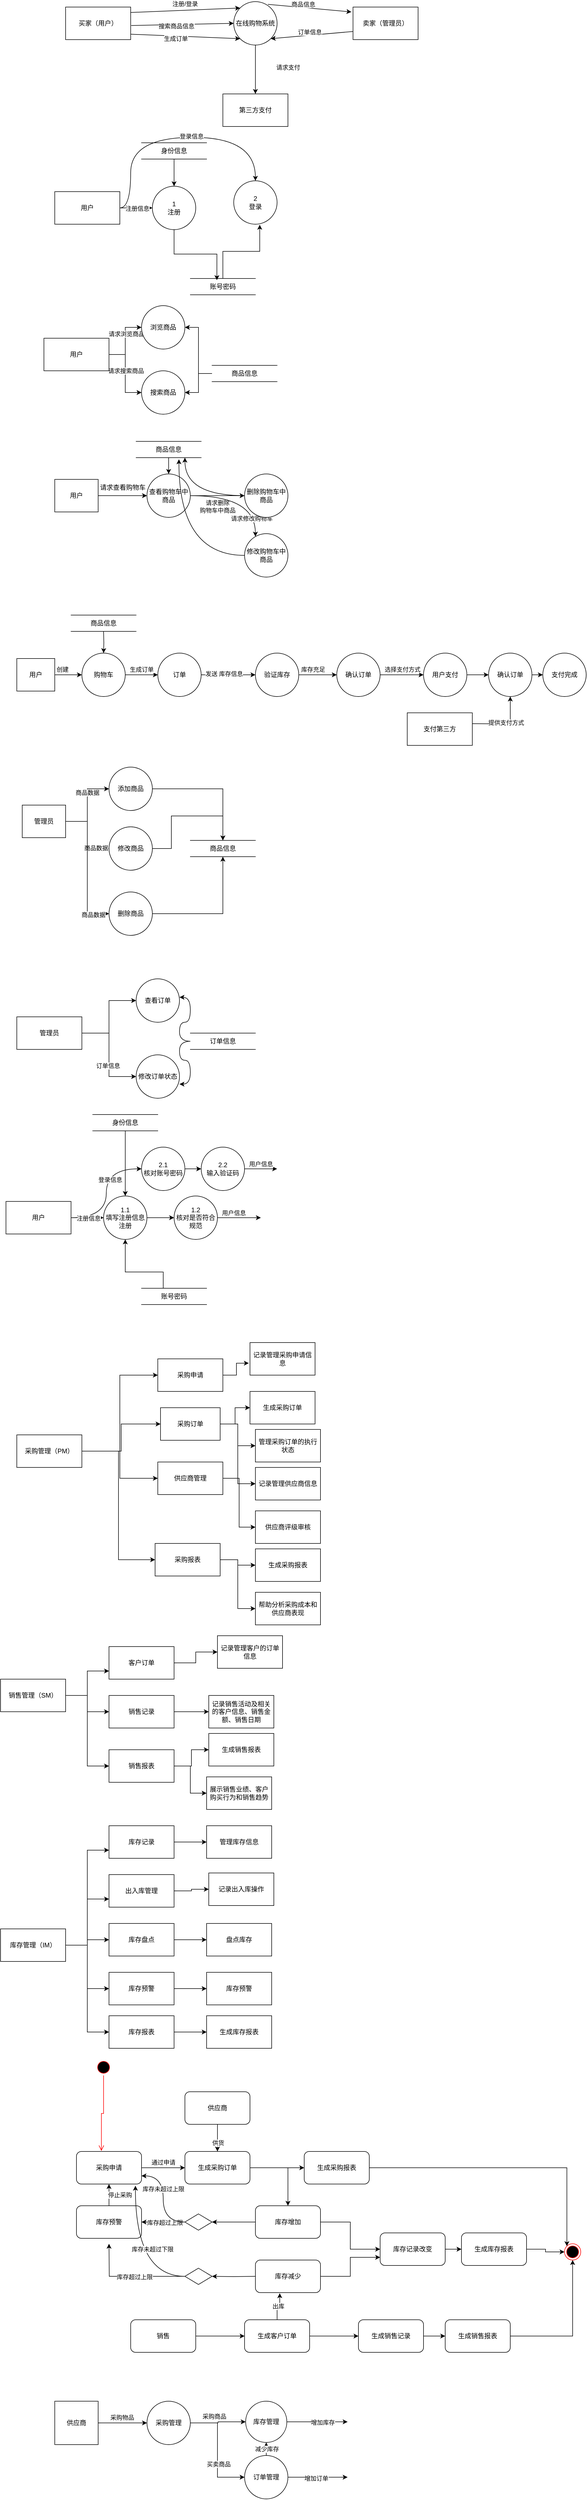 <mxfile version="24.5.2" type="github">
  <diagram name="第 1 页" id="OVgKYMP4ivh8-fFgN5Tc">
    <mxGraphModel dx="1205" dy="646" grid="1" gridSize="10" guides="1" tooltips="1" connect="1" arrows="1" fold="1" page="1" pageScale="1" pageWidth="827" pageHeight="1169" math="0" shadow="0">
      <root>
        <mxCell id="0" />
        <mxCell id="1" parent="0" />
        <mxCell id="fMDlHmM9jTk3T69Y2GKd-1" value="买家（用户）" style="rounded=0;whiteSpace=wrap;html=1;" parent="1" vertex="1">
          <mxGeometry x="90" y="70" width="120" height="60" as="geometry" />
        </mxCell>
        <mxCell id="fMDlHmM9jTk3T69Y2GKd-3" value="在线购物系统" style="ellipse;whiteSpace=wrap;html=1;aspect=fixed;" parent="1" vertex="1">
          <mxGeometry x="400" y="60" width="80" height="80" as="geometry" />
        </mxCell>
        <mxCell id="fMDlHmM9jTk3T69Y2GKd-4" value="" style="endArrow=classic;html=1;rounded=0;entryX=0;entryY=0;entryDx=0;entryDy=0;" parent="1" target="fMDlHmM9jTk3T69Y2GKd-3" edge="1">
          <mxGeometry width="50" height="50" relative="1" as="geometry">
            <mxPoint x="210" y="80" as="sourcePoint" />
            <mxPoint x="400" y="80" as="targetPoint" />
          </mxGeometry>
        </mxCell>
        <mxCell id="fMDlHmM9jTk3T69Y2GKd-5" value="注册/登录" style="edgeLabel;html=1;align=center;verticalAlign=middle;resizable=0;points=[];" parent="fMDlHmM9jTk3T69Y2GKd-4" vertex="1" connectable="0">
          <mxGeometry x="0.412" y="-4" relative="1" as="geometry">
            <mxPoint x="-43" y="-14" as="offset" />
          </mxGeometry>
        </mxCell>
        <mxCell id="fMDlHmM9jTk3T69Y2GKd-6" value="" style="endArrow=classic;html=1;rounded=0;entryX=0;entryY=0.5;entryDx=0;entryDy=0;" parent="1" target="fMDlHmM9jTk3T69Y2GKd-3" edge="1">
          <mxGeometry width="50" height="50" relative="1" as="geometry">
            <mxPoint x="211" y="104" as="sourcePoint" />
            <mxPoint x="413" y="96" as="targetPoint" />
          </mxGeometry>
        </mxCell>
        <mxCell id="_0lABbxec2Y9qlzSPyYM-2" value="搜索商品信息" style="edgeLabel;html=1;align=center;verticalAlign=middle;resizable=0;points=[];" vertex="1" connectable="0" parent="fMDlHmM9jTk3T69Y2GKd-6">
          <mxGeometry x="-0.125" y="-2" relative="1" as="geometry">
            <mxPoint as="offset" />
          </mxGeometry>
        </mxCell>
        <mxCell id="_0lABbxec2Y9qlzSPyYM-3" value="" style="endArrow=classic;html=1;rounded=0;entryX=0;entryY=1;entryDx=0;entryDy=0;" edge="1" parent="1" target="fMDlHmM9jTk3T69Y2GKd-3">
          <mxGeometry width="50" height="50" relative="1" as="geometry">
            <mxPoint x="210" y="120" as="sourcePoint" />
            <mxPoint x="400" y="170" as="targetPoint" />
          </mxGeometry>
        </mxCell>
        <mxCell id="_0lABbxec2Y9qlzSPyYM-5" value="生成订单" style="edgeLabel;html=1;align=center;verticalAlign=middle;resizable=0;points=[];" vertex="1" connectable="0" parent="_0lABbxec2Y9qlzSPyYM-3">
          <mxGeometry x="-0.177" y="-4" relative="1" as="geometry">
            <mxPoint as="offset" />
          </mxGeometry>
        </mxCell>
        <mxCell id="_0lABbxec2Y9qlzSPyYM-7" value="卖家（管理员）" style="rounded=0;whiteSpace=wrap;html=1;" vertex="1" parent="1">
          <mxGeometry x="620" y="70" width="120" height="60" as="geometry" />
        </mxCell>
        <mxCell id="_0lABbxec2Y9qlzSPyYM-8" value="" style="endArrow=classic;html=1;rounded=0;exitX=0.788;exitY=0.063;exitDx=0;exitDy=0;exitPerimeter=0;entryX=-0.025;entryY=0.15;entryDx=0;entryDy=0;entryPerimeter=0;" edge="1" parent="1" source="fMDlHmM9jTk3T69Y2GKd-3" target="_0lABbxec2Y9qlzSPyYM-7">
          <mxGeometry width="50" height="50" relative="1" as="geometry">
            <mxPoint x="470" y="69" as="sourcePoint" />
            <mxPoint x="620" y="69" as="targetPoint" />
          </mxGeometry>
        </mxCell>
        <mxCell id="_0lABbxec2Y9qlzSPyYM-9" value="商品信息" style="edgeLabel;html=1;align=center;verticalAlign=middle;resizable=0;points=[];" vertex="1" connectable="0" parent="_0lABbxec2Y9qlzSPyYM-8">
          <mxGeometry x="0.412" y="-4" relative="1" as="geometry">
            <mxPoint x="-43" y="-14" as="offset" />
          </mxGeometry>
        </mxCell>
        <mxCell id="_0lABbxec2Y9qlzSPyYM-10" value="" style="endArrow=classic;html=1;rounded=0;entryX=1;entryY=1;entryDx=0;entryDy=0;exitX=0;exitY=0.75;exitDx=0;exitDy=0;" edge="1" parent="1" source="_0lABbxec2Y9qlzSPyYM-7" target="fMDlHmM9jTk3T69Y2GKd-3">
          <mxGeometry width="50" height="50" relative="1" as="geometry">
            <mxPoint x="720.0" y="140.0" as="sourcePoint" />
            <mxPoint x="490.0" y="140.0" as="targetPoint" />
          </mxGeometry>
        </mxCell>
        <mxCell id="_0lABbxec2Y9qlzSPyYM-11" value="订单信息" style="edgeLabel;html=1;align=center;verticalAlign=middle;resizable=0;points=[];" vertex="1" connectable="0" parent="_0lABbxec2Y9qlzSPyYM-10">
          <mxGeometry x="0.584" y="3" relative="1" as="geometry">
            <mxPoint x="40" y="-13" as="offset" />
          </mxGeometry>
        </mxCell>
        <mxCell id="_0lABbxec2Y9qlzSPyYM-13" value="第三方支付" style="rounded=0;whiteSpace=wrap;html=1;" vertex="1" parent="1">
          <mxGeometry x="380" y="230" width="120" height="60" as="geometry" />
        </mxCell>
        <mxCell id="_0lABbxec2Y9qlzSPyYM-14" value="" style="endArrow=classic;html=1;rounded=0;exitX=0.5;exitY=1;exitDx=0;exitDy=0;entryX=0.5;entryY=0;entryDx=0;entryDy=0;" edge="1" parent="1" source="fMDlHmM9jTk3T69Y2GKd-3" target="_0lABbxec2Y9qlzSPyYM-13">
          <mxGeometry width="50" height="50" relative="1" as="geometry">
            <mxPoint x="580.0" y="300.0" as="sourcePoint" />
            <mxPoint x="350.0" y="300.0" as="targetPoint" />
          </mxGeometry>
        </mxCell>
        <mxCell id="_0lABbxec2Y9qlzSPyYM-15" value="请求支付" style="edgeLabel;html=1;align=center;verticalAlign=middle;resizable=0;points=[];" vertex="1" connectable="0" parent="_0lABbxec2Y9qlzSPyYM-14">
          <mxGeometry x="0.584" y="3" relative="1" as="geometry">
            <mxPoint x="57" y="-31" as="offset" />
          </mxGeometry>
        </mxCell>
        <mxCell id="_0lABbxec2Y9qlzSPyYM-106" style="edgeStyle=orthogonalEdgeStyle;rounded=0;orthogonalLoop=1;jettySize=auto;html=1;entryX=0.5;entryY=0;entryDx=0;entryDy=0;curved=1;" edge="1" parent="1" source="_0lABbxec2Y9qlzSPyYM-16" target="_0lABbxec2Y9qlzSPyYM-26">
          <mxGeometry relative="1" as="geometry">
            <Array as="points">
              <mxPoint x="210" y="440" />
              <mxPoint x="210" y="310" />
              <mxPoint x="440" y="310" />
            </Array>
          </mxGeometry>
        </mxCell>
        <mxCell id="_0lABbxec2Y9qlzSPyYM-107" value="登录信息" style="edgeLabel;html=1;align=center;verticalAlign=middle;resizable=0;points=[];" vertex="1" connectable="0" parent="_0lABbxec2Y9qlzSPyYM-106">
          <mxGeometry x="0.14" y="2" relative="1" as="geometry">
            <mxPoint as="offset" />
          </mxGeometry>
        </mxCell>
        <mxCell id="_0lABbxec2Y9qlzSPyYM-16" value="用户" style="rounded=0;whiteSpace=wrap;html=1;" vertex="1" parent="1">
          <mxGeometry x="70" y="410" width="120" height="60" as="geometry" />
        </mxCell>
        <mxCell id="_0lABbxec2Y9qlzSPyYM-17" value="" style="endArrow=classic;html=1;rounded=0;entryX=0;entryY=0.5;entryDx=0;entryDy=0;" edge="1" parent="1" target="_0lABbxec2Y9qlzSPyYM-19">
          <mxGeometry width="50" height="50" relative="1" as="geometry">
            <mxPoint x="190" y="440" as="sourcePoint" />
            <mxPoint x="370" y="440" as="targetPoint" />
          </mxGeometry>
        </mxCell>
        <mxCell id="_0lABbxec2Y9qlzSPyYM-103" value="注册信息" style="edgeLabel;html=1;align=center;verticalAlign=middle;resizable=0;points=[];" vertex="1" connectable="0" parent="_0lABbxec2Y9qlzSPyYM-17">
          <mxGeometry x="0.071" y="-1" relative="1" as="geometry">
            <mxPoint as="offset" />
          </mxGeometry>
        </mxCell>
        <mxCell id="_0lABbxec2Y9qlzSPyYM-19" value="1&lt;br&gt;注册" style="ellipse;whiteSpace=wrap;html=1;aspect=fixed;" vertex="1" parent="1">
          <mxGeometry x="250" y="400" width="80" height="80" as="geometry" />
        </mxCell>
        <mxCell id="_0lABbxec2Y9qlzSPyYM-20" value="账号密码" style="shape=partialRectangle;whiteSpace=wrap;html=1;left=0;right=0;fillColor=none;" vertex="1" parent="1">
          <mxGeometry x="320" y="570" width="120" height="30" as="geometry" />
        </mxCell>
        <mxCell id="_0lABbxec2Y9qlzSPyYM-26" value="2&lt;br&gt;登录" style="ellipse;whiteSpace=wrap;html=1;aspect=fixed;" vertex="1" parent="1">
          <mxGeometry x="400" y="390" width="80" height="80" as="geometry" />
        </mxCell>
        <mxCell id="_0lABbxec2Y9qlzSPyYM-30" style="edgeStyle=orthogonalEdgeStyle;rounded=0;orthogonalLoop=1;jettySize=auto;html=1;entryX=0.5;entryY=0;entryDx=0;entryDy=0;" edge="1" parent="1" source="_0lABbxec2Y9qlzSPyYM-29" target="_0lABbxec2Y9qlzSPyYM-19">
          <mxGeometry relative="1" as="geometry" />
        </mxCell>
        <mxCell id="_0lABbxec2Y9qlzSPyYM-29" value="身份信息" style="shape=partialRectangle;whiteSpace=wrap;html=1;left=0;right=0;fillColor=none;" vertex="1" parent="1">
          <mxGeometry x="230" y="320" width="120" height="30" as="geometry" />
        </mxCell>
        <mxCell id="_0lABbxec2Y9qlzSPyYM-40" style="edgeStyle=orthogonalEdgeStyle;rounded=0;orthogonalLoop=1;jettySize=auto;html=1;entryX=0;entryY=0.5;entryDx=0;entryDy=0;" edge="1" parent="1" source="_0lABbxec2Y9qlzSPyYM-32" target="_0lABbxec2Y9qlzSPyYM-35">
          <mxGeometry relative="1" as="geometry" />
        </mxCell>
        <mxCell id="_0lABbxec2Y9qlzSPyYM-108" value="请求浏览商品" style="edgeLabel;html=1;align=center;verticalAlign=middle;resizable=0;points=[];" vertex="1" connectable="0" parent="_0lABbxec2Y9qlzSPyYM-40">
          <mxGeometry x="0.235" y="-2" relative="1" as="geometry">
            <mxPoint as="offset" />
          </mxGeometry>
        </mxCell>
        <mxCell id="_0lABbxec2Y9qlzSPyYM-42" style="edgeStyle=orthogonalEdgeStyle;rounded=0;orthogonalLoop=1;jettySize=auto;html=1;entryX=0;entryY=0.5;entryDx=0;entryDy=0;" edge="1" parent="1" source="_0lABbxec2Y9qlzSPyYM-32" target="_0lABbxec2Y9qlzSPyYM-38">
          <mxGeometry relative="1" as="geometry" />
        </mxCell>
        <mxCell id="_0lABbxec2Y9qlzSPyYM-109" value="请求搜索商品" style="edgeLabel;html=1;align=center;verticalAlign=middle;resizable=0;points=[];" vertex="1" connectable="0" parent="_0lABbxec2Y9qlzSPyYM-42">
          <mxGeometry x="-0.075" y="1" relative="1" as="geometry">
            <mxPoint as="offset" />
          </mxGeometry>
        </mxCell>
        <mxCell id="_0lABbxec2Y9qlzSPyYM-32" value="用户" style="rounded=0;whiteSpace=wrap;html=1;" vertex="1" parent="1">
          <mxGeometry x="50" y="680" width="120" height="60" as="geometry" />
        </mxCell>
        <mxCell id="_0lABbxec2Y9qlzSPyYM-35" value="浏览商品" style="ellipse;whiteSpace=wrap;html=1;aspect=fixed;" vertex="1" parent="1">
          <mxGeometry x="230" y="620" width="80" height="80" as="geometry" />
        </mxCell>
        <mxCell id="_0lABbxec2Y9qlzSPyYM-37" style="edgeStyle=orthogonalEdgeStyle;rounded=0;orthogonalLoop=1;jettySize=auto;html=1;exitX=0.5;exitY=1;exitDx=0;exitDy=0;" edge="1" parent="1">
          <mxGeometry relative="1" as="geometry">
            <mxPoint x="270" y="800" as="sourcePoint" />
            <mxPoint x="270" y="800" as="targetPoint" />
          </mxGeometry>
        </mxCell>
        <mxCell id="_0lABbxec2Y9qlzSPyYM-38" value="搜索商品" style="ellipse;whiteSpace=wrap;html=1;aspect=fixed;" vertex="1" parent="1">
          <mxGeometry x="230" y="740" width="80" height="80" as="geometry" />
        </mxCell>
        <mxCell id="_0lABbxec2Y9qlzSPyYM-43" style="edgeStyle=orthogonalEdgeStyle;rounded=0;orthogonalLoop=1;jettySize=auto;html=1;entryX=1;entryY=0.5;entryDx=0;entryDy=0;" edge="1" parent="1" source="_0lABbxec2Y9qlzSPyYM-39" target="_0lABbxec2Y9qlzSPyYM-35">
          <mxGeometry relative="1" as="geometry" />
        </mxCell>
        <mxCell id="_0lABbxec2Y9qlzSPyYM-45" style="edgeStyle=orthogonalEdgeStyle;rounded=0;orthogonalLoop=1;jettySize=auto;html=1;entryX=1;entryY=0.5;entryDx=0;entryDy=0;" edge="1" parent="1" source="_0lABbxec2Y9qlzSPyYM-39" target="_0lABbxec2Y9qlzSPyYM-38">
          <mxGeometry relative="1" as="geometry" />
        </mxCell>
        <mxCell id="_0lABbxec2Y9qlzSPyYM-39" value="商品信息" style="shape=partialRectangle;whiteSpace=wrap;html=1;left=0;right=0;fillColor=none;" vertex="1" parent="1">
          <mxGeometry x="360" y="730" width="120" height="30" as="geometry" />
        </mxCell>
        <mxCell id="_0lABbxec2Y9qlzSPyYM-48" style="edgeStyle=orthogonalEdgeStyle;rounded=0;orthogonalLoop=1;jettySize=auto;html=1;entryX=0;entryY=0.5;entryDx=0;entryDy=0;" edge="1" parent="1" source="_0lABbxec2Y9qlzSPyYM-46" target="_0lABbxec2Y9qlzSPyYM-47">
          <mxGeometry relative="1" as="geometry" />
        </mxCell>
        <mxCell id="_0lABbxec2Y9qlzSPyYM-46" value="用户" style="rounded=0;whiteSpace=wrap;html=1;" vertex="1" parent="1">
          <mxGeometry x="70" y="940" width="80" height="60" as="geometry" />
        </mxCell>
        <mxCell id="_0lABbxec2Y9qlzSPyYM-52" style="edgeStyle=orthogonalEdgeStyle;rounded=0;orthogonalLoop=1;jettySize=auto;html=1;entryX=0;entryY=0.5;entryDx=0;entryDy=0;" edge="1" parent="1" source="_0lABbxec2Y9qlzSPyYM-47" target="_0lABbxec2Y9qlzSPyYM-51">
          <mxGeometry relative="1" as="geometry" />
        </mxCell>
        <mxCell id="_0lABbxec2Y9qlzSPyYM-111" value="请求删除&lt;br&gt;购物车中商品" style="edgeLabel;html=1;align=center;verticalAlign=middle;resizable=0;points=[];" vertex="1" connectable="0" parent="_0lABbxec2Y9qlzSPyYM-52">
          <mxGeometry x="-0.397" y="2" relative="1" as="geometry">
            <mxPoint x="20" y="22" as="offset" />
          </mxGeometry>
        </mxCell>
        <mxCell id="_0lABbxec2Y9qlzSPyYM-112" style="edgeStyle=orthogonalEdgeStyle;rounded=0;orthogonalLoop=1;jettySize=auto;html=1;curved=1;" edge="1" parent="1" source="_0lABbxec2Y9qlzSPyYM-47" target="_0lABbxec2Y9qlzSPyYM-55">
          <mxGeometry relative="1" as="geometry">
            <Array as="points">
              <mxPoint x="440" y="970" />
            </Array>
          </mxGeometry>
        </mxCell>
        <mxCell id="_0lABbxec2Y9qlzSPyYM-113" value="请求修改购物车" style="edgeLabel;html=1;align=center;verticalAlign=middle;resizable=0;points=[];" vertex="1" connectable="0" parent="_0lABbxec2Y9qlzSPyYM-112">
          <mxGeometry x="0.654" y="-7" relative="1" as="geometry">
            <mxPoint as="offset" />
          </mxGeometry>
        </mxCell>
        <mxCell id="_0lABbxec2Y9qlzSPyYM-47" value="查看购物车中商品" style="ellipse;whiteSpace=wrap;html=1;aspect=fixed;" vertex="1" parent="1">
          <mxGeometry x="240" y="930" width="80" height="80" as="geometry" />
        </mxCell>
        <mxCell id="_0lABbxec2Y9qlzSPyYM-50" style="edgeStyle=orthogonalEdgeStyle;rounded=0;orthogonalLoop=1;jettySize=auto;html=1;" edge="1" parent="1" source="_0lABbxec2Y9qlzSPyYM-49" target="_0lABbxec2Y9qlzSPyYM-47">
          <mxGeometry relative="1" as="geometry" />
        </mxCell>
        <mxCell id="_0lABbxec2Y9qlzSPyYM-49" value="商品信息" style="shape=partialRectangle;whiteSpace=wrap;html=1;left=0;right=0;fillColor=none;" vertex="1" parent="1">
          <mxGeometry x="220" y="870" width="120" height="30" as="geometry" />
        </mxCell>
        <mxCell id="_0lABbxec2Y9qlzSPyYM-53" style="edgeStyle=orthogonalEdgeStyle;rounded=0;orthogonalLoop=1;jettySize=auto;html=1;entryX=0.75;entryY=1;entryDx=0;entryDy=0;curved=1;" edge="1" parent="1" source="_0lABbxec2Y9qlzSPyYM-51" target="_0lABbxec2Y9qlzSPyYM-49">
          <mxGeometry relative="1" as="geometry">
            <Array as="points">
              <mxPoint x="310" y="970" />
            </Array>
          </mxGeometry>
        </mxCell>
        <mxCell id="_0lABbxec2Y9qlzSPyYM-51" value="删除购物车中商品" style="ellipse;whiteSpace=wrap;html=1;aspect=fixed;" vertex="1" parent="1">
          <mxGeometry x="420" y="930" width="80" height="80" as="geometry" />
        </mxCell>
        <mxCell id="_0lABbxec2Y9qlzSPyYM-55" value="修改购物车中商品" style="ellipse;whiteSpace=wrap;html=1;aspect=fixed;" vertex="1" parent="1">
          <mxGeometry x="420" y="1040" width="80" height="80" as="geometry" />
        </mxCell>
        <mxCell id="_0lABbxec2Y9qlzSPyYM-56" style="edgeStyle=orthogonalEdgeStyle;rounded=0;orthogonalLoop=1;jettySize=auto;html=1;entryX=0.658;entryY=1.1;entryDx=0;entryDy=0;entryPerimeter=0;curved=1;" edge="1" parent="1" source="_0lABbxec2Y9qlzSPyYM-55" target="_0lABbxec2Y9qlzSPyYM-49">
          <mxGeometry relative="1" as="geometry" />
        </mxCell>
        <mxCell id="_0lABbxec2Y9qlzSPyYM-61" style="edgeStyle=orthogonalEdgeStyle;rounded=0;orthogonalLoop=1;jettySize=auto;html=1;entryX=0;entryY=0.5;entryDx=0;entryDy=0;" edge="1" parent="1" source="_0lABbxec2Y9qlzSPyYM-57" target="_0lABbxec2Y9qlzSPyYM-58">
          <mxGeometry relative="1" as="geometry" />
        </mxCell>
        <mxCell id="_0lABbxec2Y9qlzSPyYM-62" value="创建" style="edgeLabel;html=1;align=center;verticalAlign=middle;resizable=0;points=[];" vertex="1" connectable="0" parent="_0lABbxec2Y9qlzSPyYM-61">
          <mxGeometry x="0.314" y="2" relative="1" as="geometry">
            <mxPoint x="-19" y="-8" as="offset" />
          </mxGeometry>
        </mxCell>
        <mxCell id="_0lABbxec2Y9qlzSPyYM-57" value="用户" style="rounded=0;whiteSpace=wrap;html=1;" vertex="1" parent="1">
          <mxGeometry y="1270" width="70" height="60" as="geometry" />
        </mxCell>
        <mxCell id="_0lABbxec2Y9qlzSPyYM-66" value="生成订单" style="edgeStyle=orthogonalEdgeStyle;rounded=0;orthogonalLoop=1;jettySize=auto;html=1;entryX=0;entryY=0.5;entryDx=0;entryDy=0;" edge="1" parent="1" source="_0lABbxec2Y9qlzSPyYM-58" target="_0lABbxec2Y9qlzSPyYM-65">
          <mxGeometry y="10" relative="1" as="geometry">
            <mxPoint as="offset" />
          </mxGeometry>
        </mxCell>
        <mxCell id="_0lABbxec2Y9qlzSPyYM-58" value="购物车" style="ellipse;whiteSpace=wrap;html=1;aspect=fixed;" vertex="1" parent="1">
          <mxGeometry x="120" y="1260" width="80" height="80" as="geometry" />
        </mxCell>
        <mxCell id="_0lABbxec2Y9qlzSPyYM-64" style="edgeStyle=orthogonalEdgeStyle;rounded=0;orthogonalLoop=1;jettySize=auto;html=1;entryX=0.5;entryY=0;entryDx=0;entryDy=0;" edge="1" parent="1" target="_0lABbxec2Y9qlzSPyYM-58">
          <mxGeometry relative="1" as="geometry">
            <mxPoint x="160" y="1220" as="sourcePoint" />
          </mxGeometry>
        </mxCell>
        <mxCell id="_0lABbxec2Y9qlzSPyYM-63" value="商品信息" style="shape=partialRectangle;whiteSpace=wrap;html=1;left=0;right=0;fillColor=none;" vertex="1" parent="1">
          <mxGeometry x="100" y="1190" width="120" height="30" as="geometry" />
        </mxCell>
        <mxCell id="_0lABbxec2Y9qlzSPyYM-69" style="edgeStyle=orthogonalEdgeStyle;rounded=0;orthogonalLoop=1;jettySize=auto;html=1;entryX=0;entryY=0.5;entryDx=0;entryDy=0;" edge="1" parent="1" source="_0lABbxec2Y9qlzSPyYM-65" target="_0lABbxec2Y9qlzSPyYM-68">
          <mxGeometry relative="1" as="geometry" />
        </mxCell>
        <mxCell id="_0lABbxec2Y9qlzSPyYM-70" value="发送 库存信息" style="edgeLabel;html=1;align=center;verticalAlign=middle;resizable=0;points=[];" vertex="1" connectable="0" parent="_0lABbxec2Y9qlzSPyYM-69">
          <mxGeometry x="-0.16" y="2" relative="1" as="geometry">
            <mxPoint as="offset" />
          </mxGeometry>
        </mxCell>
        <mxCell id="_0lABbxec2Y9qlzSPyYM-65" value="订单" style="ellipse;whiteSpace=wrap;html=1;aspect=fixed;" vertex="1" parent="1">
          <mxGeometry x="260" y="1260" width="80" height="80" as="geometry" />
        </mxCell>
        <mxCell id="_0lABbxec2Y9qlzSPyYM-72" style="edgeStyle=orthogonalEdgeStyle;rounded=0;orthogonalLoop=1;jettySize=auto;html=1;entryX=0;entryY=0.5;entryDx=0;entryDy=0;" edge="1" parent="1" source="_0lABbxec2Y9qlzSPyYM-68" target="_0lABbxec2Y9qlzSPyYM-71">
          <mxGeometry relative="1" as="geometry" />
        </mxCell>
        <mxCell id="_0lABbxec2Y9qlzSPyYM-73" value="库存充足" style="edgeLabel;html=1;align=center;verticalAlign=middle;resizable=0;points=[];" vertex="1" connectable="0" parent="_0lABbxec2Y9qlzSPyYM-72">
          <mxGeometry x="0.383" y="3" relative="1" as="geometry">
            <mxPoint x="-23" y="-7" as="offset" />
          </mxGeometry>
        </mxCell>
        <mxCell id="_0lABbxec2Y9qlzSPyYM-68" value="验证库存" style="ellipse;whiteSpace=wrap;html=1;aspect=fixed;" vertex="1" parent="1">
          <mxGeometry x="440" y="1260" width="80" height="80" as="geometry" />
        </mxCell>
        <mxCell id="_0lABbxec2Y9qlzSPyYM-76" style="edgeStyle=orthogonalEdgeStyle;rounded=0;orthogonalLoop=1;jettySize=auto;html=1;entryX=0;entryY=0.5;entryDx=0;entryDy=0;" edge="1" parent="1" source="_0lABbxec2Y9qlzSPyYM-71" target="_0lABbxec2Y9qlzSPyYM-75">
          <mxGeometry relative="1" as="geometry" />
        </mxCell>
        <mxCell id="_0lABbxec2Y9qlzSPyYM-77" value="选择支付方式" style="edgeLabel;html=1;align=center;verticalAlign=middle;resizable=0;points=[];" vertex="1" connectable="0" parent="_0lABbxec2Y9qlzSPyYM-76">
          <mxGeometry x="-0.1" y="1" relative="1" as="geometry">
            <mxPoint x="5" y="-9" as="offset" />
          </mxGeometry>
        </mxCell>
        <mxCell id="_0lABbxec2Y9qlzSPyYM-71" value="确认订单" style="ellipse;whiteSpace=wrap;html=1;aspect=fixed;" vertex="1" parent="1">
          <mxGeometry x="590" y="1260" width="80" height="80" as="geometry" />
        </mxCell>
        <mxCell id="_0lABbxec2Y9qlzSPyYM-79" style="edgeStyle=orthogonalEdgeStyle;rounded=0;orthogonalLoop=1;jettySize=auto;html=1;entryX=0;entryY=0.5;entryDx=0;entryDy=0;" edge="1" parent="1" source="_0lABbxec2Y9qlzSPyYM-75" target="_0lABbxec2Y9qlzSPyYM-78">
          <mxGeometry relative="1" as="geometry" />
        </mxCell>
        <mxCell id="_0lABbxec2Y9qlzSPyYM-75" value="用户支付" style="ellipse;whiteSpace=wrap;html=1;aspect=fixed;" vertex="1" parent="1">
          <mxGeometry x="750" y="1260" width="80" height="80" as="geometry" />
        </mxCell>
        <mxCell id="_0lABbxec2Y9qlzSPyYM-85" style="edgeStyle=orthogonalEdgeStyle;rounded=0;orthogonalLoop=1;jettySize=auto;html=1;entryX=0;entryY=0.5;entryDx=0;entryDy=0;" edge="1" parent="1" source="_0lABbxec2Y9qlzSPyYM-78" target="_0lABbxec2Y9qlzSPyYM-84">
          <mxGeometry relative="1" as="geometry" />
        </mxCell>
        <mxCell id="_0lABbxec2Y9qlzSPyYM-78" value="确认订单" style="ellipse;whiteSpace=wrap;html=1;aspect=fixed;" vertex="1" parent="1">
          <mxGeometry x="870" y="1260" width="80" height="80" as="geometry" />
        </mxCell>
        <mxCell id="_0lABbxec2Y9qlzSPyYM-81" style="edgeStyle=orthogonalEdgeStyle;rounded=0;orthogonalLoop=1;jettySize=auto;html=1;" edge="1" parent="1" target="_0lABbxec2Y9qlzSPyYM-78">
          <mxGeometry relative="1" as="geometry">
            <mxPoint x="840" y="1390" as="sourcePoint" />
          </mxGeometry>
        </mxCell>
        <mxCell id="_0lABbxec2Y9qlzSPyYM-82" value="提供支付方式" style="edgeLabel;html=1;align=center;verticalAlign=middle;resizable=0;points=[];" vertex="1" connectable="0" parent="_0lABbxec2Y9qlzSPyYM-81">
          <mxGeometry x="0.033" y="3" relative="1" as="geometry">
            <mxPoint as="offset" />
          </mxGeometry>
        </mxCell>
        <mxCell id="_0lABbxec2Y9qlzSPyYM-80" value="支付第三方" style="rounded=0;whiteSpace=wrap;html=1;" vertex="1" parent="1">
          <mxGeometry x="720" y="1370" width="120" height="60" as="geometry" />
        </mxCell>
        <mxCell id="_0lABbxec2Y9qlzSPyYM-84" value="支付完成" style="ellipse;whiteSpace=wrap;html=1;aspect=fixed;" vertex="1" parent="1">
          <mxGeometry x="970" y="1260" width="80" height="80" as="geometry" />
        </mxCell>
        <mxCell id="_0lABbxec2Y9qlzSPyYM-91" style="edgeStyle=orthogonalEdgeStyle;rounded=0;orthogonalLoop=1;jettySize=auto;html=1;entryX=0;entryY=0.5;entryDx=0;entryDy=0;" edge="1" parent="1" source="_0lABbxec2Y9qlzSPyYM-86" target="_0lABbxec2Y9qlzSPyYM-87">
          <mxGeometry relative="1" as="geometry" />
        </mxCell>
        <mxCell id="_0lABbxec2Y9qlzSPyYM-115" value="商品数据" style="edgeLabel;html=1;align=center;verticalAlign=middle;resizable=0;points=[];" vertex="1" connectable="0" parent="_0lABbxec2Y9qlzSPyYM-91">
          <mxGeometry x="0.334" relative="1" as="geometry">
            <mxPoint as="offset" />
          </mxGeometry>
        </mxCell>
        <mxCell id="_0lABbxec2Y9qlzSPyYM-92" style="edgeStyle=orthogonalEdgeStyle;rounded=0;orthogonalLoop=1;jettySize=auto;html=1;entryX=0;entryY=0.5;entryDx=0;entryDy=0;" edge="1" parent="1" source="_0lABbxec2Y9qlzSPyYM-86" target="_0lABbxec2Y9qlzSPyYM-88">
          <mxGeometry relative="1" as="geometry" />
        </mxCell>
        <mxCell id="_0lABbxec2Y9qlzSPyYM-116" value="商品数据" style="edgeLabel;html=1;align=center;verticalAlign=middle;resizable=0;points=[];" vertex="1" connectable="0" parent="_0lABbxec2Y9qlzSPyYM-92">
          <mxGeometry x="0.633" y="1" relative="1" as="geometry">
            <mxPoint as="offset" />
          </mxGeometry>
        </mxCell>
        <mxCell id="_0lABbxec2Y9qlzSPyYM-93" style="edgeStyle=orthogonalEdgeStyle;rounded=0;orthogonalLoop=1;jettySize=auto;html=1;entryX=0;entryY=0.5;entryDx=0;entryDy=0;" edge="1" parent="1" source="_0lABbxec2Y9qlzSPyYM-86" target="_0lABbxec2Y9qlzSPyYM-89">
          <mxGeometry relative="1" as="geometry" />
        </mxCell>
        <mxCell id="_0lABbxec2Y9qlzSPyYM-117" value="商品数据" style="edgeLabel;html=1;align=center;verticalAlign=middle;resizable=0;points=[];" vertex="1" connectable="0" parent="_0lABbxec2Y9qlzSPyYM-93">
          <mxGeometry x="0.763" y="-2" relative="1" as="geometry">
            <mxPoint as="offset" />
          </mxGeometry>
        </mxCell>
        <mxCell id="_0lABbxec2Y9qlzSPyYM-86" value="管理员" style="rounded=0;whiteSpace=wrap;html=1;" vertex="1" parent="1">
          <mxGeometry x="10" y="1540" width="80" height="60" as="geometry" />
        </mxCell>
        <mxCell id="_0lABbxec2Y9qlzSPyYM-95" style="edgeStyle=orthogonalEdgeStyle;rounded=0;orthogonalLoop=1;jettySize=auto;html=1;entryX=0.5;entryY=0;entryDx=0;entryDy=0;" edge="1" parent="1" source="_0lABbxec2Y9qlzSPyYM-87" target="_0lABbxec2Y9qlzSPyYM-90">
          <mxGeometry relative="1" as="geometry" />
        </mxCell>
        <mxCell id="_0lABbxec2Y9qlzSPyYM-87" value="添加商品" style="ellipse;whiteSpace=wrap;html=1;aspect=fixed;" vertex="1" parent="1">
          <mxGeometry x="170" y="1470" width="80" height="80" as="geometry" />
        </mxCell>
        <mxCell id="_0lABbxec2Y9qlzSPyYM-94" style="edgeStyle=orthogonalEdgeStyle;rounded=0;orthogonalLoop=1;jettySize=auto;html=1;entryX=0.5;entryY=0;entryDx=0;entryDy=0;" edge="1" parent="1" source="_0lABbxec2Y9qlzSPyYM-88" target="_0lABbxec2Y9qlzSPyYM-90">
          <mxGeometry relative="1" as="geometry" />
        </mxCell>
        <mxCell id="_0lABbxec2Y9qlzSPyYM-88" value="修改商品" style="ellipse;whiteSpace=wrap;html=1;aspect=fixed;" vertex="1" parent="1">
          <mxGeometry x="170" y="1580" width="80" height="80" as="geometry" />
        </mxCell>
        <mxCell id="_0lABbxec2Y9qlzSPyYM-96" style="edgeStyle=orthogonalEdgeStyle;rounded=0;orthogonalLoop=1;jettySize=auto;html=1;entryX=0.5;entryY=1;entryDx=0;entryDy=0;" edge="1" parent="1" source="_0lABbxec2Y9qlzSPyYM-89" target="_0lABbxec2Y9qlzSPyYM-90">
          <mxGeometry relative="1" as="geometry" />
        </mxCell>
        <mxCell id="_0lABbxec2Y9qlzSPyYM-89" value="删除商品" style="ellipse;whiteSpace=wrap;html=1;aspect=fixed;" vertex="1" parent="1">
          <mxGeometry x="170" y="1700" width="80" height="80" as="geometry" />
        </mxCell>
        <mxCell id="_0lABbxec2Y9qlzSPyYM-90" value="商品信息" style="shape=partialRectangle;whiteSpace=wrap;html=1;left=0;right=0;fillColor=none;" vertex="1" parent="1">
          <mxGeometry x="320" y="1605" width="120" height="30" as="geometry" />
        </mxCell>
        <mxCell id="_0lABbxec2Y9qlzSPyYM-120" style="edgeStyle=orthogonalEdgeStyle;rounded=0;orthogonalLoop=1;jettySize=auto;html=1;entryX=0;entryY=0.5;entryDx=0;entryDy=0;" edge="1" parent="1" source="_0lABbxec2Y9qlzSPyYM-100" target="_0lABbxec2Y9qlzSPyYM-118">
          <mxGeometry relative="1" as="geometry" />
        </mxCell>
        <mxCell id="_0lABbxec2Y9qlzSPyYM-121" style="edgeStyle=orthogonalEdgeStyle;rounded=0;orthogonalLoop=1;jettySize=auto;html=1;entryX=0;entryY=0.5;entryDx=0;entryDy=0;" edge="1" parent="1" source="_0lABbxec2Y9qlzSPyYM-100" target="_0lABbxec2Y9qlzSPyYM-119">
          <mxGeometry relative="1" as="geometry" />
        </mxCell>
        <mxCell id="_0lABbxec2Y9qlzSPyYM-123" value="订单信息" style="edgeLabel;html=1;align=center;verticalAlign=middle;resizable=0;points=[];" vertex="1" connectable="0" parent="_0lABbxec2Y9qlzSPyYM-121">
          <mxGeometry x="0.222" y="-2" relative="1" as="geometry">
            <mxPoint as="offset" />
          </mxGeometry>
        </mxCell>
        <mxCell id="_0lABbxec2Y9qlzSPyYM-100" value="管理员" style="rounded=0;whiteSpace=wrap;html=1;" vertex="1" parent="1">
          <mxGeometry y="1930" width="120" height="60" as="geometry" />
        </mxCell>
        <mxCell id="_0lABbxec2Y9qlzSPyYM-104" style="edgeStyle=orthogonalEdgeStyle;rounded=0;orthogonalLoop=1;jettySize=auto;html=1;entryX=0.005;entryY=0.405;entryDx=0;entryDy=0;entryPerimeter=0;strokeColor=none;curved=1;" edge="1" parent="1" source="_0lABbxec2Y9qlzSPyYM-16" target="_0lABbxec2Y9qlzSPyYM-26">
          <mxGeometry relative="1" as="geometry" />
        </mxCell>
        <mxCell id="_0lABbxec2Y9qlzSPyYM-110" value="请求查看购物车" style="text;html=1;align=center;verticalAlign=middle;resizable=0;points=[];autosize=1;strokeColor=none;fillColor=none;" vertex="1" parent="1">
          <mxGeometry x="140" y="940" width="110" height="30" as="geometry" />
        </mxCell>
        <mxCell id="_0lABbxec2Y9qlzSPyYM-118" value="查看订单" style="ellipse;whiteSpace=wrap;html=1;aspect=fixed;" vertex="1" parent="1">
          <mxGeometry x="220" y="1860" width="80" height="80" as="geometry" />
        </mxCell>
        <mxCell id="_0lABbxec2Y9qlzSPyYM-119" value="修改订单状态" style="ellipse;whiteSpace=wrap;html=1;aspect=fixed;" vertex="1" parent="1">
          <mxGeometry x="220" y="2000" width="80" height="80" as="geometry" />
        </mxCell>
        <mxCell id="_0lABbxec2Y9qlzSPyYM-124" value="订单信息" style="shape=partialRectangle;whiteSpace=wrap;html=1;left=0;right=0;fillColor=none;" vertex="1" parent="1">
          <mxGeometry x="320" y="1960" width="120" height="30" as="geometry" />
        </mxCell>
        <mxCell id="_0lABbxec2Y9qlzSPyYM-125" style="edgeStyle=orthogonalEdgeStyle;rounded=0;orthogonalLoop=1;jettySize=auto;html=1;entryX=1;entryY=0.425;entryDx=0;entryDy=0;entryPerimeter=0;curved=1;" edge="1" parent="1" source="_0lABbxec2Y9qlzSPyYM-124" target="_0lABbxec2Y9qlzSPyYM-118">
          <mxGeometry relative="1" as="geometry" />
        </mxCell>
        <mxCell id="_0lABbxec2Y9qlzSPyYM-126" style="edgeStyle=orthogonalEdgeStyle;rounded=0;orthogonalLoop=1;jettySize=auto;html=1;entryX=1;entryY=0.675;entryDx=0;entryDy=0;entryPerimeter=0;curved=1;" edge="1" parent="1" source="_0lABbxec2Y9qlzSPyYM-124" target="_0lABbxec2Y9qlzSPyYM-119">
          <mxGeometry relative="1" as="geometry" />
        </mxCell>
        <mxCell id="_0lABbxec2Y9qlzSPyYM-143" style="edgeStyle=orthogonalEdgeStyle;rounded=0;orthogonalLoop=1;jettySize=auto;html=1;entryX=0;entryY=0.5;entryDx=0;entryDy=0;curved=1;" edge="1" parent="1" source="_0lABbxec2Y9qlzSPyYM-129" target="_0lABbxec2Y9qlzSPyYM-135">
          <mxGeometry relative="1" as="geometry" />
        </mxCell>
        <mxCell id="_0lABbxec2Y9qlzSPyYM-145" value="登录信息" style="edgeLabel;html=1;align=center;verticalAlign=middle;resizable=0;points=[];" vertex="1" connectable="0" parent="_0lABbxec2Y9qlzSPyYM-143">
          <mxGeometry x="0.227" y="-7" relative="1" as="geometry">
            <mxPoint as="offset" />
          </mxGeometry>
        </mxCell>
        <mxCell id="_0lABbxec2Y9qlzSPyYM-129" value="用户" style="rounded=0;whiteSpace=wrap;html=1;" vertex="1" parent="1">
          <mxGeometry x="-20" y="2270" width="120" height="60" as="geometry" />
        </mxCell>
        <mxCell id="_0lABbxec2Y9qlzSPyYM-130" value="" style="endArrow=classic;html=1;rounded=0;entryX=0;entryY=0.5;entryDx=0;entryDy=0;" edge="1" parent="1" target="_0lABbxec2Y9qlzSPyYM-132">
          <mxGeometry width="50" height="50" relative="1" as="geometry">
            <mxPoint x="100" y="2300" as="sourcePoint" />
            <mxPoint x="280" y="2300" as="targetPoint" />
          </mxGeometry>
        </mxCell>
        <mxCell id="_0lABbxec2Y9qlzSPyYM-131" value="注册信息" style="edgeLabel;html=1;align=center;verticalAlign=middle;resizable=0;points=[];" vertex="1" connectable="0" parent="_0lABbxec2Y9qlzSPyYM-130">
          <mxGeometry x="0.071" y="-1" relative="1" as="geometry">
            <mxPoint as="offset" />
          </mxGeometry>
        </mxCell>
        <mxCell id="_0lABbxec2Y9qlzSPyYM-150" style="edgeStyle=orthogonalEdgeStyle;rounded=0;orthogonalLoop=1;jettySize=auto;html=1;entryX=0;entryY=0.5;entryDx=0;entryDy=0;" edge="1" parent="1" source="_0lABbxec2Y9qlzSPyYM-132" target="_0lABbxec2Y9qlzSPyYM-149">
          <mxGeometry relative="1" as="geometry" />
        </mxCell>
        <mxCell id="_0lABbxec2Y9qlzSPyYM-132" value="1.1&lt;br&gt;填写注册信息注册" style="ellipse;whiteSpace=wrap;html=1;aspect=fixed;" vertex="1" parent="1">
          <mxGeometry x="160" y="2260" width="80" height="80" as="geometry" />
        </mxCell>
        <mxCell id="_0lABbxec2Y9qlzSPyYM-133" style="edgeStyle=orthogonalEdgeStyle;rounded=0;orthogonalLoop=1;jettySize=auto;html=1;entryX=0.5;entryY=1;entryDx=0;entryDy=0;" edge="1" parent="1" source="_0lABbxec2Y9qlzSPyYM-134" target="_0lABbxec2Y9qlzSPyYM-132">
          <mxGeometry relative="1" as="geometry">
            <Array as="points">
              <mxPoint x="270" y="2400" />
              <mxPoint x="200" y="2400" />
            </Array>
          </mxGeometry>
        </mxCell>
        <mxCell id="_0lABbxec2Y9qlzSPyYM-134" value="账号密码" style="shape=partialRectangle;whiteSpace=wrap;html=1;left=0;right=0;fillColor=none;" vertex="1" parent="1">
          <mxGeometry x="230" y="2430" width="120" height="30" as="geometry" />
        </mxCell>
        <mxCell id="_0lABbxec2Y9qlzSPyYM-144" style="edgeStyle=orthogonalEdgeStyle;rounded=0;orthogonalLoop=1;jettySize=auto;html=1;entryX=0;entryY=0.5;entryDx=0;entryDy=0;" edge="1" parent="1" source="_0lABbxec2Y9qlzSPyYM-135" target="_0lABbxec2Y9qlzSPyYM-140">
          <mxGeometry relative="1" as="geometry" />
        </mxCell>
        <mxCell id="_0lABbxec2Y9qlzSPyYM-135" value="2.1&lt;br&gt;核对账号密码" style="ellipse;whiteSpace=wrap;html=1;aspect=fixed;" vertex="1" parent="1">
          <mxGeometry x="230" y="2170" width="80" height="80" as="geometry" />
        </mxCell>
        <mxCell id="_0lABbxec2Y9qlzSPyYM-137" style="edgeStyle=orthogonalEdgeStyle;rounded=0;orthogonalLoop=1;jettySize=auto;html=1;entryX=0.5;entryY=0;entryDx=0;entryDy=0;" edge="1" parent="1" source="_0lABbxec2Y9qlzSPyYM-138" target="_0lABbxec2Y9qlzSPyYM-132">
          <mxGeometry relative="1" as="geometry" />
        </mxCell>
        <mxCell id="_0lABbxec2Y9qlzSPyYM-138" value="身份信息" style="shape=partialRectangle;whiteSpace=wrap;html=1;left=0;right=0;fillColor=none;" vertex="1" parent="1">
          <mxGeometry x="140" y="2110" width="120" height="30" as="geometry" />
        </mxCell>
        <mxCell id="_0lABbxec2Y9qlzSPyYM-147" style="edgeStyle=orthogonalEdgeStyle;rounded=0;orthogonalLoop=1;jettySize=auto;html=1;" edge="1" parent="1" source="_0lABbxec2Y9qlzSPyYM-140">
          <mxGeometry relative="1" as="geometry">
            <mxPoint x="480" y="2210" as="targetPoint" />
          </mxGeometry>
        </mxCell>
        <mxCell id="_0lABbxec2Y9qlzSPyYM-148" value="用户信息" style="edgeLabel;html=1;align=center;verticalAlign=middle;resizable=0;points=[];" vertex="1" connectable="0" parent="_0lABbxec2Y9qlzSPyYM-147">
          <mxGeometry x="0.175" y="3" relative="1" as="geometry">
            <mxPoint x="-5" y="-7" as="offset" />
          </mxGeometry>
        </mxCell>
        <mxCell id="_0lABbxec2Y9qlzSPyYM-140" value="2.2&lt;br&gt;&lt;div&gt;输入验证码&lt;/div&gt;" style="ellipse;whiteSpace=wrap;html=1;aspect=fixed;" vertex="1" parent="1">
          <mxGeometry x="340" y="2170" width="80" height="80" as="geometry" />
        </mxCell>
        <mxCell id="_0lABbxec2Y9qlzSPyYM-141" style="edgeStyle=orthogonalEdgeStyle;rounded=0;orthogonalLoop=1;jettySize=auto;html=1;entryX=0.408;entryY=0.1;entryDx=0;entryDy=0;entryPerimeter=0;" edge="1" parent="1" source="_0lABbxec2Y9qlzSPyYM-19" target="_0lABbxec2Y9qlzSPyYM-20">
          <mxGeometry relative="1" as="geometry" />
        </mxCell>
        <mxCell id="_0lABbxec2Y9qlzSPyYM-142" style="edgeStyle=orthogonalEdgeStyle;rounded=0;orthogonalLoop=1;jettySize=auto;html=1;entryX=0.6;entryY=1.013;entryDx=0;entryDy=0;entryPerimeter=0;" edge="1" parent="1" source="_0lABbxec2Y9qlzSPyYM-20" target="_0lABbxec2Y9qlzSPyYM-26">
          <mxGeometry relative="1" as="geometry" />
        </mxCell>
        <mxCell id="_0lABbxec2Y9qlzSPyYM-152" style="edgeStyle=orthogonalEdgeStyle;rounded=0;orthogonalLoop=1;jettySize=auto;html=1;" edge="1" parent="1" source="_0lABbxec2Y9qlzSPyYM-149">
          <mxGeometry relative="1" as="geometry">
            <mxPoint x="450" y="2300" as="targetPoint" />
          </mxGeometry>
        </mxCell>
        <mxCell id="_0lABbxec2Y9qlzSPyYM-153" value="用户信息" style="edgeLabel;html=1;align=center;verticalAlign=middle;resizable=0;points=[];" vertex="1" connectable="0" parent="_0lABbxec2Y9qlzSPyYM-152">
          <mxGeometry x="0.08" y="-3" relative="1" as="geometry">
            <mxPoint x="-13" y="-13" as="offset" />
          </mxGeometry>
        </mxCell>
        <mxCell id="_0lABbxec2Y9qlzSPyYM-149" value="1.2&lt;div&gt;核对是否符合规范&lt;/div&gt;" style="ellipse;whiteSpace=wrap;html=1;aspect=fixed;" vertex="1" parent="1">
          <mxGeometry x="290" y="2260" width="80" height="80" as="geometry" />
        </mxCell>
        <mxCell id="_0lABbxec2Y9qlzSPyYM-164" style="edgeStyle=orthogonalEdgeStyle;rounded=0;orthogonalLoop=1;jettySize=auto;html=1;entryX=0;entryY=0.5;entryDx=0;entryDy=0;" edge="1" parent="1" source="_0lABbxec2Y9qlzSPyYM-154" target="_0lABbxec2Y9qlzSPyYM-155">
          <mxGeometry relative="1" as="geometry" />
        </mxCell>
        <mxCell id="_0lABbxec2Y9qlzSPyYM-165" style="edgeStyle=orthogonalEdgeStyle;rounded=0;orthogonalLoop=1;jettySize=auto;html=1;entryX=0;entryY=0.5;entryDx=0;entryDy=0;" edge="1" parent="1" source="_0lABbxec2Y9qlzSPyYM-154" target="_0lABbxec2Y9qlzSPyYM-156">
          <mxGeometry relative="1" as="geometry" />
        </mxCell>
        <mxCell id="_0lABbxec2Y9qlzSPyYM-166" style="edgeStyle=orthogonalEdgeStyle;rounded=0;orthogonalLoop=1;jettySize=auto;html=1;entryX=0;entryY=0.5;entryDx=0;entryDy=0;" edge="1" parent="1" source="_0lABbxec2Y9qlzSPyYM-154" target="_0lABbxec2Y9qlzSPyYM-157">
          <mxGeometry relative="1" as="geometry" />
        </mxCell>
        <mxCell id="_0lABbxec2Y9qlzSPyYM-167" style="edgeStyle=orthogonalEdgeStyle;rounded=0;orthogonalLoop=1;jettySize=auto;html=1;entryX=0;entryY=0.5;entryDx=0;entryDy=0;" edge="1" parent="1" source="_0lABbxec2Y9qlzSPyYM-154" target="_0lABbxec2Y9qlzSPyYM-158">
          <mxGeometry relative="1" as="geometry" />
        </mxCell>
        <mxCell id="_0lABbxec2Y9qlzSPyYM-154" value="采购管理（PM）" style="rounded=0;whiteSpace=wrap;html=1;" vertex="1" parent="1">
          <mxGeometry y="2700" width="120" height="60" as="geometry" />
        </mxCell>
        <mxCell id="_0lABbxec2Y9qlzSPyYM-155" value="采购申请" style="rounded=0;whiteSpace=wrap;html=1;" vertex="1" parent="1">
          <mxGeometry x="260" y="2560" width="120" height="60" as="geometry" />
        </mxCell>
        <mxCell id="_0lABbxec2Y9qlzSPyYM-169" style="edgeStyle=orthogonalEdgeStyle;rounded=0;orthogonalLoop=1;jettySize=auto;html=1;entryX=0;entryY=0.5;entryDx=0;entryDy=0;" edge="1" parent="1" source="_0lABbxec2Y9qlzSPyYM-156" target="_0lABbxec2Y9qlzSPyYM-160">
          <mxGeometry relative="1" as="geometry" />
        </mxCell>
        <mxCell id="_0lABbxec2Y9qlzSPyYM-170" style="edgeStyle=orthogonalEdgeStyle;rounded=0;orthogonalLoop=1;jettySize=auto;html=1;entryX=0;entryY=0.5;entryDx=0;entryDy=0;" edge="1" parent="1" source="_0lABbxec2Y9qlzSPyYM-156" target="_0lABbxec2Y9qlzSPyYM-161">
          <mxGeometry relative="1" as="geometry" />
        </mxCell>
        <mxCell id="_0lABbxec2Y9qlzSPyYM-171" style="edgeStyle=orthogonalEdgeStyle;rounded=0;orthogonalLoop=1;jettySize=auto;html=1;entryX=0;entryY=0.5;entryDx=0;entryDy=0;" edge="1" parent="1" source="_0lABbxec2Y9qlzSPyYM-156" target="_0lABbxec2Y9qlzSPyYM-162">
          <mxGeometry relative="1" as="geometry" />
        </mxCell>
        <mxCell id="_0lABbxec2Y9qlzSPyYM-156" value="采购订单" style="rounded=0;whiteSpace=wrap;html=1;" vertex="1" parent="1">
          <mxGeometry x="265" y="2650" width="110" height="60" as="geometry" />
        </mxCell>
        <mxCell id="_0lABbxec2Y9qlzSPyYM-172" style="edgeStyle=orthogonalEdgeStyle;rounded=0;orthogonalLoop=1;jettySize=auto;html=1;entryX=0;entryY=0.5;entryDx=0;entryDy=0;" edge="1" parent="1" source="_0lABbxec2Y9qlzSPyYM-157" target="_0lABbxec2Y9qlzSPyYM-162">
          <mxGeometry relative="1" as="geometry" />
        </mxCell>
        <mxCell id="_0lABbxec2Y9qlzSPyYM-174" style="edgeStyle=orthogonalEdgeStyle;rounded=0;orthogonalLoop=1;jettySize=auto;html=1;entryX=0;entryY=0.5;entryDx=0;entryDy=0;" edge="1" parent="1" source="_0lABbxec2Y9qlzSPyYM-157" target="_0lABbxec2Y9qlzSPyYM-173">
          <mxGeometry relative="1" as="geometry" />
        </mxCell>
        <mxCell id="_0lABbxec2Y9qlzSPyYM-157" value="供应商管理" style="rounded=0;whiteSpace=wrap;html=1;" vertex="1" parent="1">
          <mxGeometry x="260" y="2750" width="120" height="60" as="geometry" />
        </mxCell>
        <mxCell id="_0lABbxec2Y9qlzSPyYM-178" style="edgeStyle=orthogonalEdgeStyle;rounded=0;orthogonalLoop=1;jettySize=auto;html=1;" edge="1" parent="1" source="_0lABbxec2Y9qlzSPyYM-158" target="_0lABbxec2Y9qlzSPyYM-175">
          <mxGeometry relative="1" as="geometry" />
        </mxCell>
        <mxCell id="_0lABbxec2Y9qlzSPyYM-179" style="edgeStyle=orthogonalEdgeStyle;rounded=0;orthogonalLoop=1;jettySize=auto;html=1;entryX=0;entryY=0.5;entryDx=0;entryDy=0;" edge="1" parent="1" source="_0lABbxec2Y9qlzSPyYM-158" target="_0lABbxec2Y9qlzSPyYM-176">
          <mxGeometry relative="1" as="geometry" />
        </mxCell>
        <mxCell id="_0lABbxec2Y9qlzSPyYM-158" value="采购报表" style="rounded=0;whiteSpace=wrap;html=1;" vertex="1" parent="1">
          <mxGeometry x="255" y="2900" width="120" height="60" as="geometry" />
        </mxCell>
        <mxCell id="_0lABbxec2Y9qlzSPyYM-159" value="记录管理采购申请信息" style="rounded=0;whiteSpace=wrap;html=1;" vertex="1" parent="1">
          <mxGeometry x="430" y="2530" width="120" height="60" as="geometry" />
        </mxCell>
        <mxCell id="_0lABbxec2Y9qlzSPyYM-160" value="生成采购订单" style="rounded=0;whiteSpace=wrap;html=1;" vertex="1" parent="1">
          <mxGeometry x="430" y="2620" width="120" height="60" as="geometry" />
        </mxCell>
        <mxCell id="_0lABbxec2Y9qlzSPyYM-161" value="管理采购订单的执行状态" style="rounded=0;whiteSpace=wrap;html=1;" vertex="1" parent="1">
          <mxGeometry x="440" y="2690" width="120" height="60" as="geometry" />
        </mxCell>
        <mxCell id="_0lABbxec2Y9qlzSPyYM-162" value="记录管理供应商信息" style="rounded=0;whiteSpace=wrap;html=1;" vertex="1" parent="1">
          <mxGeometry x="440" y="2760" width="120" height="60" as="geometry" />
        </mxCell>
        <mxCell id="_0lABbxec2Y9qlzSPyYM-168" style="edgeStyle=orthogonalEdgeStyle;rounded=0;orthogonalLoop=1;jettySize=auto;html=1;entryX=-0.018;entryY=0.633;entryDx=0;entryDy=0;entryPerimeter=0;" edge="1" parent="1" source="_0lABbxec2Y9qlzSPyYM-155" target="_0lABbxec2Y9qlzSPyYM-159">
          <mxGeometry relative="1" as="geometry" />
        </mxCell>
        <mxCell id="_0lABbxec2Y9qlzSPyYM-173" value="供应商评级审核" style="rounded=0;whiteSpace=wrap;html=1;" vertex="1" parent="1">
          <mxGeometry x="440" y="2840" width="120" height="60" as="geometry" />
        </mxCell>
        <mxCell id="_0lABbxec2Y9qlzSPyYM-175" value="生成采购报表" style="rounded=0;whiteSpace=wrap;html=1;" vertex="1" parent="1">
          <mxGeometry x="440" y="2910" width="120" height="60" as="geometry" />
        </mxCell>
        <mxCell id="_0lABbxec2Y9qlzSPyYM-176" value="帮助分析采购成本和供应商表现" style="rounded=0;whiteSpace=wrap;html=1;" vertex="1" parent="1">
          <mxGeometry x="440" y="2990" width="120" height="60" as="geometry" />
        </mxCell>
        <mxCell id="_0lABbxec2Y9qlzSPyYM-188" style="edgeStyle=orthogonalEdgeStyle;rounded=0;orthogonalLoop=1;jettySize=auto;html=1;entryX=0;entryY=0.75;entryDx=0;entryDy=0;" edge="1" parent="1" source="_0lABbxec2Y9qlzSPyYM-180" target="_0lABbxec2Y9qlzSPyYM-181">
          <mxGeometry relative="1" as="geometry" />
        </mxCell>
        <mxCell id="_0lABbxec2Y9qlzSPyYM-189" style="edgeStyle=orthogonalEdgeStyle;rounded=0;orthogonalLoop=1;jettySize=auto;html=1;entryX=0;entryY=0.5;entryDx=0;entryDy=0;" edge="1" parent="1" source="_0lABbxec2Y9qlzSPyYM-180" target="_0lABbxec2Y9qlzSPyYM-182">
          <mxGeometry relative="1" as="geometry" />
        </mxCell>
        <mxCell id="_0lABbxec2Y9qlzSPyYM-190" style="edgeStyle=orthogonalEdgeStyle;rounded=0;orthogonalLoop=1;jettySize=auto;html=1;entryX=0;entryY=0.5;entryDx=0;entryDy=0;" edge="1" parent="1" source="_0lABbxec2Y9qlzSPyYM-180" target="_0lABbxec2Y9qlzSPyYM-183">
          <mxGeometry relative="1" as="geometry" />
        </mxCell>
        <mxCell id="_0lABbxec2Y9qlzSPyYM-180" value="销售管理（SM）" style="rounded=0;whiteSpace=wrap;html=1;" vertex="1" parent="1">
          <mxGeometry x="-30" y="3150" width="120" height="60" as="geometry" />
        </mxCell>
        <mxCell id="_0lABbxec2Y9qlzSPyYM-191" style="edgeStyle=orthogonalEdgeStyle;rounded=0;orthogonalLoop=1;jettySize=auto;html=1;entryX=0;entryY=0.5;entryDx=0;entryDy=0;" edge="1" parent="1" source="_0lABbxec2Y9qlzSPyYM-181" target="_0lABbxec2Y9qlzSPyYM-184">
          <mxGeometry relative="1" as="geometry" />
        </mxCell>
        <mxCell id="_0lABbxec2Y9qlzSPyYM-181" value="客户订单" style="rounded=0;whiteSpace=wrap;html=1;" vertex="1" parent="1">
          <mxGeometry x="170" y="3090" width="120" height="60" as="geometry" />
        </mxCell>
        <mxCell id="_0lABbxec2Y9qlzSPyYM-196" style="edgeStyle=orthogonalEdgeStyle;rounded=0;orthogonalLoop=1;jettySize=auto;html=1;entryX=0;entryY=0.5;entryDx=0;entryDy=0;" edge="1" parent="1" source="_0lABbxec2Y9qlzSPyYM-182" target="_0lABbxec2Y9qlzSPyYM-195">
          <mxGeometry relative="1" as="geometry" />
        </mxCell>
        <mxCell id="_0lABbxec2Y9qlzSPyYM-182" value="销售记录" style="rounded=0;whiteSpace=wrap;html=1;" vertex="1" parent="1">
          <mxGeometry x="170" y="3180" width="120" height="60" as="geometry" />
        </mxCell>
        <mxCell id="_0lABbxec2Y9qlzSPyYM-192" style="edgeStyle=orthogonalEdgeStyle;rounded=0;orthogonalLoop=1;jettySize=auto;html=1;entryX=0;entryY=0.5;entryDx=0;entryDy=0;" edge="1" parent="1" source="_0lABbxec2Y9qlzSPyYM-183" target="_0lABbxec2Y9qlzSPyYM-185">
          <mxGeometry relative="1" as="geometry" />
        </mxCell>
        <mxCell id="_0lABbxec2Y9qlzSPyYM-194" style="edgeStyle=orthogonalEdgeStyle;rounded=0;orthogonalLoop=1;jettySize=auto;html=1;entryX=0;entryY=0.5;entryDx=0;entryDy=0;" edge="1" parent="1" source="_0lABbxec2Y9qlzSPyYM-183" target="_0lABbxec2Y9qlzSPyYM-186">
          <mxGeometry relative="1" as="geometry" />
        </mxCell>
        <mxCell id="_0lABbxec2Y9qlzSPyYM-183" value="销售报表" style="rounded=0;whiteSpace=wrap;html=1;" vertex="1" parent="1">
          <mxGeometry x="170" y="3280" width="120" height="60" as="geometry" />
        </mxCell>
        <mxCell id="_0lABbxec2Y9qlzSPyYM-184" value="记录管理客户的订单信息" style="rounded=0;whiteSpace=wrap;html=1;" vertex="1" parent="1">
          <mxGeometry x="370" y="3070" width="120" height="60" as="geometry" />
        </mxCell>
        <mxCell id="_0lABbxec2Y9qlzSPyYM-185" value="生成销售报表" style="rounded=0;whiteSpace=wrap;html=1;" vertex="1" parent="1">
          <mxGeometry x="354" y="3250" width="120" height="60" as="geometry" />
        </mxCell>
        <mxCell id="_0lABbxec2Y9qlzSPyYM-186" value="展示销售业绩、客户购买行为和销售趋势" style="rounded=0;whiteSpace=wrap;html=1;" vertex="1" parent="1">
          <mxGeometry x="350" y="3330" width="120" height="60" as="geometry" />
        </mxCell>
        <mxCell id="_0lABbxec2Y9qlzSPyYM-195" value="记录销售活动及相关的客户信息、销售金额、销售日期" style="rounded=0;whiteSpace=wrap;html=1;" vertex="1" parent="1">
          <mxGeometry x="354" y="3180" width="120" height="60" as="geometry" />
        </mxCell>
        <mxCell id="_0lABbxec2Y9qlzSPyYM-208" style="edgeStyle=orthogonalEdgeStyle;rounded=0;orthogonalLoop=1;jettySize=auto;html=1;entryX=0;entryY=0.75;entryDx=0;entryDy=0;" edge="1" parent="1" source="_0lABbxec2Y9qlzSPyYM-197" target="_0lABbxec2Y9qlzSPyYM-198">
          <mxGeometry relative="1" as="geometry" />
        </mxCell>
        <mxCell id="_0lABbxec2Y9qlzSPyYM-209" style="edgeStyle=orthogonalEdgeStyle;rounded=0;orthogonalLoop=1;jettySize=auto;html=1;entryX=0;entryY=0.75;entryDx=0;entryDy=0;" edge="1" parent="1" source="_0lABbxec2Y9qlzSPyYM-197" target="_0lABbxec2Y9qlzSPyYM-199">
          <mxGeometry relative="1" as="geometry" />
        </mxCell>
        <mxCell id="_0lABbxec2Y9qlzSPyYM-210" style="edgeStyle=orthogonalEdgeStyle;rounded=0;orthogonalLoop=1;jettySize=auto;html=1;entryX=0;entryY=0.5;entryDx=0;entryDy=0;" edge="1" parent="1" source="_0lABbxec2Y9qlzSPyYM-197" target="_0lABbxec2Y9qlzSPyYM-200">
          <mxGeometry relative="1" as="geometry" />
        </mxCell>
        <mxCell id="_0lABbxec2Y9qlzSPyYM-211" style="edgeStyle=orthogonalEdgeStyle;rounded=0;orthogonalLoop=1;jettySize=auto;html=1;entryX=0;entryY=0.5;entryDx=0;entryDy=0;" edge="1" parent="1" source="_0lABbxec2Y9qlzSPyYM-197" target="_0lABbxec2Y9qlzSPyYM-201">
          <mxGeometry relative="1" as="geometry" />
        </mxCell>
        <mxCell id="_0lABbxec2Y9qlzSPyYM-212" style="edgeStyle=orthogonalEdgeStyle;rounded=0;orthogonalLoop=1;jettySize=auto;html=1;entryX=0;entryY=0.5;entryDx=0;entryDy=0;" edge="1" parent="1" source="_0lABbxec2Y9qlzSPyYM-197" target="_0lABbxec2Y9qlzSPyYM-202">
          <mxGeometry relative="1" as="geometry" />
        </mxCell>
        <mxCell id="_0lABbxec2Y9qlzSPyYM-197" value="库存管理（IM）" style="rounded=0;whiteSpace=wrap;html=1;" vertex="1" parent="1">
          <mxGeometry x="-30" y="3610" width="120" height="60" as="geometry" />
        </mxCell>
        <mxCell id="_0lABbxec2Y9qlzSPyYM-213" style="edgeStyle=orthogonalEdgeStyle;rounded=0;orthogonalLoop=1;jettySize=auto;html=1;" edge="1" parent="1" source="_0lABbxec2Y9qlzSPyYM-198" target="_0lABbxec2Y9qlzSPyYM-203">
          <mxGeometry relative="1" as="geometry" />
        </mxCell>
        <mxCell id="_0lABbxec2Y9qlzSPyYM-198" value="库存记录" style="rounded=0;whiteSpace=wrap;html=1;" vertex="1" parent="1">
          <mxGeometry x="170" y="3420" width="120" height="60" as="geometry" />
        </mxCell>
        <mxCell id="_0lABbxec2Y9qlzSPyYM-214" style="edgeStyle=orthogonalEdgeStyle;rounded=0;orthogonalLoop=1;jettySize=auto;html=1;entryX=0;entryY=0.5;entryDx=0;entryDy=0;" edge="1" parent="1" source="_0lABbxec2Y9qlzSPyYM-199" target="_0lABbxec2Y9qlzSPyYM-204">
          <mxGeometry relative="1" as="geometry" />
        </mxCell>
        <mxCell id="_0lABbxec2Y9qlzSPyYM-199" value="出入库管理" style="rounded=0;whiteSpace=wrap;html=1;" vertex="1" parent="1">
          <mxGeometry x="170" y="3510" width="120" height="60" as="geometry" />
        </mxCell>
        <mxCell id="_0lABbxec2Y9qlzSPyYM-215" style="edgeStyle=orthogonalEdgeStyle;rounded=0;orthogonalLoop=1;jettySize=auto;html=1;" edge="1" parent="1" source="_0lABbxec2Y9qlzSPyYM-200" target="_0lABbxec2Y9qlzSPyYM-205">
          <mxGeometry relative="1" as="geometry" />
        </mxCell>
        <mxCell id="_0lABbxec2Y9qlzSPyYM-200" value="库存盘点" style="rounded=0;whiteSpace=wrap;html=1;" vertex="1" parent="1">
          <mxGeometry x="170" y="3600" width="120" height="60" as="geometry" />
        </mxCell>
        <mxCell id="_0lABbxec2Y9qlzSPyYM-216" style="edgeStyle=orthogonalEdgeStyle;rounded=0;orthogonalLoop=1;jettySize=auto;html=1;" edge="1" parent="1" source="_0lABbxec2Y9qlzSPyYM-201" target="_0lABbxec2Y9qlzSPyYM-206">
          <mxGeometry relative="1" as="geometry" />
        </mxCell>
        <mxCell id="_0lABbxec2Y9qlzSPyYM-201" value="库存预警" style="rounded=0;whiteSpace=wrap;html=1;" vertex="1" parent="1">
          <mxGeometry x="170" y="3690" width="120" height="60" as="geometry" />
        </mxCell>
        <mxCell id="_0lABbxec2Y9qlzSPyYM-217" style="edgeStyle=orthogonalEdgeStyle;rounded=0;orthogonalLoop=1;jettySize=auto;html=1;" edge="1" parent="1" source="_0lABbxec2Y9qlzSPyYM-202" target="_0lABbxec2Y9qlzSPyYM-207">
          <mxGeometry relative="1" as="geometry" />
        </mxCell>
        <mxCell id="_0lABbxec2Y9qlzSPyYM-202" value="库存报表" style="rounded=0;whiteSpace=wrap;html=1;" vertex="1" parent="1">
          <mxGeometry x="170" y="3770" width="120" height="60" as="geometry" />
        </mxCell>
        <mxCell id="_0lABbxec2Y9qlzSPyYM-203" value="管理库存信息" style="rounded=0;whiteSpace=wrap;html=1;" vertex="1" parent="1">
          <mxGeometry x="350" y="3420" width="120" height="60" as="geometry" />
        </mxCell>
        <mxCell id="_0lABbxec2Y9qlzSPyYM-204" value="记录出入库操作" style="rounded=0;whiteSpace=wrap;html=1;" vertex="1" parent="1">
          <mxGeometry x="354" y="3507" width="120" height="60" as="geometry" />
        </mxCell>
        <mxCell id="_0lABbxec2Y9qlzSPyYM-205" value="盘点库存" style="rounded=0;whiteSpace=wrap;html=1;" vertex="1" parent="1">
          <mxGeometry x="350" y="3600" width="120" height="60" as="geometry" />
        </mxCell>
        <mxCell id="_0lABbxec2Y9qlzSPyYM-206" value="库存预警" style="rounded=0;whiteSpace=wrap;html=1;" vertex="1" parent="1">
          <mxGeometry x="350" y="3690" width="120" height="60" as="geometry" />
        </mxCell>
        <mxCell id="_0lABbxec2Y9qlzSPyYM-207" value="生成库存报表" style="rounded=0;whiteSpace=wrap;html=1;" vertex="1" parent="1">
          <mxGeometry x="350" y="3770" width="120" height="60" as="geometry" />
        </mxCell>
        <mxCell id="_0lABbxec2Y9qlzSPyYM-223" value="" style="ellipse;html=1;shape=startState;fillColor=#000000;strokeColor=#ff0000;" vertex="1" parent="1">
          <mxGeometry x="145" y="3850" width="30" height="30" as="geometry" />
        </mxCell>
        <mxCell id="_0lABbxec2Y9qlzSPyYM-224" value="" style="edgeStyle=orthogonalEdgeStyle;html=1;verticalAlign=bottom;endArrow=open;endSize=8;strokeColor=#ff0000;rounded=0;entryX=0.383;entryY=-0.017;entryDx=0;entryDy=0;entryPerimeter=0;" edge="1" source="_0lABbxec2Y9qlzSPyYM-223" parent="1" target="_0lABbxec2Y9qlzSPyYM-225">
          <mxGeometry relative="1" as="geometry">
            <mxPoint x="545" y="4000" as="targetPoint" />
          </mxGeometry>
        </mxCell>
        <mxCell id="_0lABbxec2Y9qlzSPyYM-231" style="edgeStyle=orthogonalEdgeStyle;rounded=0;orthogonalLoop=1;jettySize=auto;html=1;entryX=0;entryY=0.5;entryDx=0;entryDy=0;" edge="1" parent="1" source="_0lABbxec2Y9qlzSPyYM-225" target="_0lABbxec2Y9qlzSPyYM-226">
          <mxGeometry relative="1" as="geometry" />
        </mxCell>
        <mxCell id="_0lABbxec2Y9qlzSPyYM-232" value="通过申请" style="edgeLabel;html=1;align=center;verticalAlign=middle;resizable=0;points=[];" vertex="1" connectable="0" parent="_0lABbxec2Y9qlzSPyYM-231">
          <mxGeometry x="0.183" relative="1" as="geometry">
            <mxPoint x="-8" y="-10" as="offset" />
          </mxGeometry>
        </mxCell>
        <mxCell id="_0lABbxec2Y9qlzSPyYM-225" value="采购申请" style="rounded=1;whiteSpace=wrap;html=1;" vertex="1" parent="1">
          <mxGeometry x="110" y="4020" width="120" height="60" as="geometry" />
        </mxCell>
        <mxCell id="_0lABbxec2Y9qlzSPyYM-233" style="edgeStyle=orthogonalEdgeStyle;rounded=0;orthogonalLoop=1;jettySize=auto;html=1;entryX=0;entryY=0.5;entryDx=0;entryDy=0;" edge="1" parent="1" source="_0lABbxec2Y9qlzSPyYM-226" target="_0lABbxec2Y9qlzSPyYM-228">
          <mxGeometry relative="1" as="geometry" />
        </mxCell>
        <mxCell id="_0lABbxec2Y9qlzSPyYM-239" style="edgeStyle=orthogonalEdgeStyle;rounded=0;orthogonalLoop=1;jettySize=auto;html=1;entryX=0.5;entryY=0;entryDx=0;entryDy=0;" edge="1" parent="1" source="_0lABbxec2Y9qlzSPyYM-226" target="_0lABbxec2Y9qlzSPyYM-238">
          <mxGeometry relative="1" as="geometry" />
        </mxCell>
        <mxCell id="_0lABbxec2Y9qlzSPyYM-226" value="生成采购订单" style="rounded=1;whiteSpace=wrap;html=1;" vertex="1" parent="1">
          <mxGeometry x="310" y="4020" width="120" height="60" as="geometry" />
        </mxCell>
        <mxCell id="_0lABbxec2Y9qlzSPyYM-229" style="edgeStyle=orthogonalEdgeStyle;rounded=0;orthogonalLoop=1;jettySize=auto;html=1;entryX=0.5;entryY=0;entryDx=0;entryDy=0;" edge="1" parent="1" source="_0lABbxec2Y9qlzSPyYM-227" target="_0lABbxec2Y9qlzSPyYM-226">
          <mxGeometry relative="1" as="geometry" />
        </mxCell>
        <mxCell id="_0lABbxec2Y9qlzSPyYM-230" value="供货" style="edgeLabel;html=1;align=center;verticalAlign=middle;resizable=0;points=[];" vertex="1" connectable="0" parent="_0lABbxec2Y9qlzSPyYM-229">
          <mxGeometry x="0.353" y="1" relative="1" as="geometry">
            <mxPoint as="offset" />
          </mxGeometry>
        </mxCell>
        <mxCell id="_0lABbxec2Y9qlzSPyYM-227" value="供应商" style="rounded=1;whiteSpace=wrap;html=1;" vertex="1" parent="1">
          <mxGeometry x="310" y="3910" width="120" height="60" as="geometry" />
        </mxCell>
        <mxCell id="_0lABbxec2Y9qlzSPyYM-271" style="edgeStyle=orthogonalEdgeStyle;rounded=0;orthogonalLoop=1;jettySize=auto;html=1;entryX=0;entryY=0;entryDx=0;entryDy=0;" edge="1" parent="1" source="_0lABbxec2Y9qlzSPyYM-228" target="_0lABbxec2Y9qlzSPyYM-270">
          <mxGeometry relative="1" as="geometry" />
        </mxCell>
        <mxCell id="_0lABbxec2Y9qlzSPyYM-228" value="生成采购报表" style="rounded=1;whiteSpace=wrap;html=1;" vertex="1" parent="1">
          <mxGeometry x="530" y="4020" width="120" height="60" as="geometry" />
        </mxCell>
        <mxCell id="_0lABbxec2Y9qlzSPyYM-236" style="edgeStyle=orthogonalEdgeStyle;rounded=0;orthogonalLoop=1;jettySize=auto;html=1;entryX=0.5;entryY=1;entryDx=0;entryDy=0;" edge="1" parent="1" source="_0lABbxec2Y9qlzSPyYM-235" target="_0lABbxec2Y9qlzSPyYM-225">
          <mxGeometry relative="1" as="geometry" />
        </mxCell>
        <mxCell id="_0lABbxec2Y9qlzSPyYM-237" value="停止采购" style="edgeLabel;html=1;align=center;verticalAlign=middle;resizable=0;points=[];" vertex="1" connectable="0" parent="_0lABbxec2Y9qlzSPyYM-236">
          <mxGeometry x="0.395" relative="1" as="geometry">
            <mxPoint x="20" y="8" as="offset" />
          </mxGeometry>
        </mxCell>
        <mxCell id="_0lABbxec2Y9qlzSPyYM-235" value="库存预警" style="rounded=1;whiteSpace=wrap;html=1;" vertex="1" parent="1">
          <mxGeometry x="110" y="4120" width="120" height="60" as="geometry" />
        </mxCell>
        <mxCell id="_0lABbxec2Y9qlzSPyYM-243" style="edgeStyle=orthogonalEdgeStyle;rounded=0;orthogonalLoop=1;jettySize=auto;html=1;entryX=1;entryY=0.5;entryDx=0;entryDy=0;" edge="1" parent="1" source="_0lABbxec2Y9qlzSPyYM-238" target="_0lABbxec2Y9qlzSPyYM-242">
          <mxGeometry relative="1" as="geometry" />
        </mxCell>
        <mxCell id="_0lABbxec2Y9qlzSPyYM-249" style="edgeStyle=orthogonalEdgeStyle;rounded=0;orthogonalLoop=1;jettySize=auto;html=1;entryX=0;entryY=0.5;entryDx=0;entryDy=0;" edge="1" parent="1" source="_0lABbxec2Y9qlzSPyYM-238" target="_0lABbxec2Y9qlzSPyYM-248">
          <mxGeometry relative="1" as="geometry" />
        </mxCell>
        <mxCell id="_0lABbxec2Y9qlzSPyYM-238" value="库存增加" style="rounded=1;whiteSpace=wrap;html=1;" vertex="1" parent="1">
          <mxGeometry x="440" y="4120" width="120" height="60" as="geometry" />
        </mxCell>
        <mxCell id="_0lABbxec2Y9qlzSPyYM-244" style="edgeStyle=orthogonalEdgeStyle;rounded=0;orthogonalLoop=1;jettySize=auto;html=1;entryX=1;entryY=0.5;entryDx=0;entryDy=0;" edge="1" parent="1" source="_0lABbxec2Y9qlzSPyYM-242" target="_0lABbxec2Y9qlzSPyYM-235">
          <mxGeometry relative="1" as="geometry" />
        </mxCell>
        <mxCell id="_0lABbxec2Y9qlzSPyYM-245" value="库存超过上限" style="edgeLabel;html=1;align=center;verticalAlign=middle;resizable=0;points=[];" vertex="1" connectable="0" parent="_0lABbxec2Y9qlzSPyYM-244">
          <mxGeometry x="-0.062" y="1" relative="1" as="geometry">
            <mxPoint as="offset" />
          </mxGeometry>
        </mxCell>
        <mxCell id="_0lABbxec2Y9qlzSPyYM-246" style="edgeStyle=orthogonalEdgeStyle;rounded=0;orthogonalLoop=1;jettySize=auto;html=1;entryX=1;entryY=0.75;entryDx=0;entryDy=0;curved=1;" edge="1" parent="1" source="_0lABbxec2Y9qlzSPyYM-242" target="_0lABbxec2Y9qlzSPyYM-225">
          <mxGeometry relative="1" as="geometry" />
        </mxCell>
        <mxCell id="_0lABbxec2Y9qlzSPyYM-247" value="库存未超过上限" style="edgeLabel;html=1;align=center;verticalAlign=middle;resizable=0;points=[];" vertex="1" connectable="0" parent="_0lABbxec2Y9qlzSPyYM-246">
          <mxGeometry x="0.229" relative="1" as="geometry">
            <mxPoint as="offset" />
          </mxGeometry>
        </mxCell>
        <mxCell id="_0lABbxec2Y9qlzSPyYM-242" value="" style="rhombus;whiteSpace=wrap;html=1;" vertex="1" parent="1">
          <mxGeometry x="310" y="4135" width="50" height="30" as="geometry" />
        </mxCell>
        <mxCell id="_0lABbxec2Y9qlzSPyYM-269" style="edgeStyle=orthogonalEdgeStyle;rounded=0;orthogonalLoop=1;jettySize=auto;html=1;entryX=0;entryY=0.5;entryDx=0;entryDy=0;" edge="1" parent="1" source="_0lABbxec2Y9qlzSPyYM-248" target="_0lABbxec2Y9qlzSPyYM-268">
          <mxGeometry relative="1" as="geometry" />
        </mxCell>
        <mxCell id="_0lABbxec2Y9qlzSPyYM-248" value="库存记录改变" style="rounded=1;whiteSpace=wrap;html=1;" vertex="1" parent="1">
          <mxGeometry x="670" y="4170" width="120" height="60" as="geometry" />
        </mxCell>
        <mxCell id="_0lABbxec2Y9qlzSPyYM-251" style="edgeStyle=orthogonalEdgeStyle;rounded=0;orthogonalLoop=1;jettySize=auto;html=1;entryX=0;entryY=0.75;entryDx=0;entryDy=0;" edge="1" parent="1" source="_0lABbxec2Y9qlzSPyYM-250" target="_0lABbxec2Y9qlzSPyYM-248">
          <mxGeometry relative="1" as="geometry" />
        </mxCell>
        <mxCell id="_0lABbxec2Y9qlzSPyYM-250" value="库存减少" style="rounded=1;whiteSpace=wrap;html=1;" vertex="1" parent="1">
          <mxGeometry x="440" y="4220" width="120" height="60" as="geometry" />
        </mxCell>
        <mxCell id="_0lABbxec2Y9qlzSPyYM-253" style="edgeStyle=orthogonalEdgeStyle;rounded=0;orthogonalLoop=1;jettySize=auto;html=1;entryX=1;entryY=0.5;entryDx=0;entryDy=0;" edge="1" parent="1" target="_0lABbxec2Y9qlzSPyYM-258">
          <mxGeometry relative="1" as="geometry">
            <mxPoint x="440" y="4250" as="sourcePoint" />
          </mxGeometry>
        </mxCell>
        <mxCell id="_0lABbxec2Y9qlzSPyYM-254" style="edgeStyle=orthogonalEdgeStyle;rounded=0;orthogonalLoop=1;jettySize=auto;html=1;" edge="1" parent="1" source="_0lABbxec2Y9qlzSPyYM-258">
          <mxGeometry relative="1" as="geometry">
            <mxPoint x="170" y="4190" as="targetPoint" />
          </mxGeometry>
        </mxCell>
        <mxCell id="_0lABbxec2Y9qlzSPyYM-255" value="库存超过上限" style="edgeLabel;html=1;align=center;verticalAlign=middle;resizable=0;points=[];" vertex="1" connectable="0" parent="_0lABbxec2Y9qlzSPyYM-254">
          <mxGeometry x="-0.062" y="1" relative="1" as="geometry">
            <mxPoint as="offset" />
          </mxGeometry>
        </mxCell>
        <mxCell id="_0lABbxec2Y9qlzSPyYM-256" style="edgeStyle=orthogonalEdgeStyle;rounded=0;orthogonalLoop=1;jettySize=auto;html=1;curved=1;entryX=0.906;entryY=1.052;entryDx=0;entryDy=0;entryPerimeter=0;" edge="1" parent="1" source="_0lABbxec2Y9qlzSPyYM-258" target="_0lABbxec2Y9qlzSPyYM-225">
          <mxGeometry relative="1" as="geometry">
            <mxPoint x="230" y="4200" as="targetPoint" />
          </mxGeometry>
        </mxCell>
        <mxCell id="_0lABbxec2Y9qlzSPyYM-257" value="库存未超过下限" style="edgeLabel;html=1;align=center;verticalAlign=middle;resizable=0;points=[];" vertex="1" connectable="0" parent="_0lABbxec2Y9qlzSPyYM-256">
          <mxGeometry x="0.229" relative="1" as="geometry">
            <mxPoint x="31" y="17" as="offset" />
          </mxGeometry>
        </mxCell>
        <mxCell id="_0lABbxec2Y9qlzSPyYM-258" value="" style="rhombus;whiteSpace=wrap;html=1;" vertex="1" parent="1">
          <mxGeometry x="310" y="4235" width="50" height="30" as="geometry" />
        </mxCell>
        <mxCell id="_0lABbxec2Y9qlzSPyYM-264" style="edgeStyle=orthogonalEdgeStyle;rounded=0;orthogonalLoop=1;jettySize=auto;html=1;entryX=0;entryY=0.5;entryDx=0;entryDy=0;" edge="1" parent="1" source="_0lABbxec2Y9qlzSPyYM-259" target="_0lABbxec2Y9qlzSPyYM-263">
          <mxGeometry relative="1" as="geometry" />
        </mxCell>
        <mxCell id="_0lABbxec2Y9qlzSPyYM-259" value="生成客户订单" style="rounded=1;whiteSpace=wrap;html=1;" vertex="1" parent="1">
          <mxGeometry x="420" y="4330" width="120" height="60" as="geometry" />
        </mxCell>
        <mxCell id="_0lABbxec2Y9qlzSPyYM-260" value="出库" style="edgeStyle=orthogonalEdgeStyle;rounded=0;orthogonalLoop=1;jettySize=auto;html=1;entryX=0.374;entryY=1.018;entryDx=0;entryDy=0;entryPerimeter=0;" edge="1" parent="1" source="_0lABbxec2Y9qlzSPyYM-259" target="_0lABbxec2Y9qlzSPyYM-250">
          <mxGeometry relative="1" as="geometry" />
        </mxCell>
        <mxCell id="_0lABbxec2Y9qlzSPyYM-262" style="edgeStyle=orthogonalEdgeStyle;rounded=0;orthogonalLoop=1;jettySize=auto;html=1;entryX=0;entryY=0.5;entryDx=0;entryDy=0;" edge="1" parent="1" source="_0lABbxec2Y9qlzSPyYM-261" target="_0lABbxec2Y9qlzSPyYM-259">
          <mxGeometry relative="1" as="geometry" />
        </mxCell>
        <mxCell id="_0lABbxec2Y9qlzSPyYM-261" value="销售" style="rounded=1;whiteSpace=wrap;html=1;" vertex="1" parent="1">
          <mxGeometry x="210" y="4330" width="120" height="60" as="geometry" />
        </mxCell>
        <mxCell id="_0lABbxec2Y9qlzSPyYM-266" style="edgeStyle=orthogonalEdgeStyle;rounded=0;orthogonalLoop=1;jettySize=auto;html=1;entryX=0;entryY=0.5;entryDx=0;entryDy=0;" edge="1" parent="1" source="_0lABbxec2Y9qlzSPyYM-263" target="_0lABbxec2Y9qlzSPyYM-265">
          <mxGeometry relative="1" as="geometry" />
        </mxCell>
        <mxCell id="_0lABbxec2Y9qlzSPyYM-263" value="生成销售记录" style="rounded=1;whiteSpace=wrap;html=1;" vertex="1" parent="1">
          <mxGeometry x="630" y="4330" width="120" height="60" as="geometry" />
        </mxCell>
        <mxCell id="_0lABbxec2Y9qlzSPyYM-273" style="edgeStyle=orthogonalEdgeStyle;rounded=0;orthogonalLoop=1;jettySize=auto;html=1;entryX=0.5;entryY=1;entryDx=0;entryDy=0;" edge="1" parent="1" source="_0lABbxec2Y9qlzSPyYM-265" target="_0lABbxec2Y9qlzSPyYM-270">
          <mxGeometry relative="1" as="geometry" />
        </mxCell>
        <mxCell id="_0lABbxec2Y9qlzSPyYM-265" value="生成销售报表" style="rounded=1;whiteSpace=wrap;html=1;" vertex="1" parent="1">
          <mxGeometry x="790" y="4330" width="120" height="60" as="geometry" />
        </mxCell>
        <mxCell id="_0lABbxec2Y9qlzSPyYM-272" style="edgeStyle=orthogonalEdgeStyle;rounded=0;orthogonalLoop=1;jettySize=auto;html=1;entryX=0;entryY=0.5;entryDx=0;entryDy=0;" edge="1" parent="1" source="_0lABbxec2Y9qlzSPyYM-268" target="_0lABbxec2Y9qlzSPyYM-270">
          <mxGeometry relative="1" as="geometry" />
        </mxCell>
        <mxCell id="_0lABbxec2Y9qlzSPyYM-268" value="生成库存报表" style="rounded=1;whiteSpace=wrap;html=1;" vertex="1" parent="1">
          <mxGeometry x="820" y="4170" width="120" height="60" as="geometry" />
        </mxCell>
        <mxCell id="_0lABbxec2Y9qlzSPyYM-270" value="" style="ellipse;html=1;shape=endState;fillColor=#000000;strokeColor=#ff0000;" vertex="1" parent="1">
          <mxGeometry x="1010" y="4190" width="30" height="30" as="geometry" />
        </mxCell>
        <mxCell id="_0lABbxec2Y9qlzSPyYM-282" style="edgeStyle=orthogonalEdgeStyle;rounded=0;orthogonalLoop=1;jettySize=auto;html=1;entryX=0;entryY=0.5;entryDx=0;entryDy=0;" edge="1" parent="1" source="_0lABbxec2Y9qlzSPyYM-274" target="_0lABbxec2Y9qlzSPyYM-281">
          <mxGeometry relative="1" as="geometry" />
        </mxCell>
        <mxCell id="_0lABbxec2Y9qlzSPyYM-283" value="采购商品" style="edgeLabel;html=1;align=center;verticalAlign=middle;resizable=0;points=[];" vertex="1" connectable="0" parent="_0lABbxec2Y9qlzSPyYM-282">
          <mxGeometry x="0.051" y="-3" relative="1" as="geometry">
            <mxPoint x="-9" y="-13" as="offset" />
          </mxGeometry>
        </mxCell>
        <mxCell id="_0lABbxec2Y9qlzSPyYM-288" style="edgeStyle=orthogonalEdgeStyle;rounded=0;orthogonalLoop=1;jettySize=auto;html=1;entryX=0;entryY=0.5;entryDx=0;entryDy=0;" edge="1" parent="1" source="_0lABbxec2Y9qlzSPyYM-274" target="_0lABbxec2Y9qlzSPyYM-287">
          <mxGeometry relative="1" as="geometry" />
        </mxCell>
        <mxCell id="_0lABbxec2Y9qlzSPyYM-289" value="买卖商品" style="edgeLabel;html=1;align=center;verticalAlign=middle;resizable=0;points=[];" vertex="1" connectable="0" parent="_0lABbxec2Y9qlzSPyYM-288">
          <mxGeometry x="0.262" y="2" relative="1" as="geometry">
            <mxPoint as="offset" />
          </mxGeometry>
        </mxCell>
        <mxCell id="_0lABbxec2Y9qlzSPyYM-274" value="采购管理" style="ellipse;whiteSpace=wrap;html=1;aspect=fixed;" vertex="1" parent="1">
          <mxGeometry x="240" y="4480" width="80" height="80" as="geometry" />
        </mxCell>
        <mxCell id="_0lABbxec2Y9qlzSPyYM-278" style="edgeStyle=orthogonalEdgeStyle;rounded=0;orthogonalLoop=1;jettySize=auto;html=1;entryX=0;entryY=0.5;entryDx=0;entryDy=0;" edge="1" parent="1" source="_0lABbxec2Y9qlzSPyYM-277" target="_0lABbxec2Y9qlzSPyYM-274">
          <mxGeometry relative="1" as="geometry" />
        </mxCell>
        <mxCell id="_0lABbxec2Y9qlzSPyYM-279" value="采购物品" style="edgeLabel;html=1;align=center;verticalAlign=middle;resizable=0;points=[];" vertex="1" connectable="0" parent="_0lABbxec2Y9qlzSPyYM-278">
          <mxGeometry x="0.268" relative="1" as="geometry">
            <mxPoint x="-13" y="-10" as="offset" />
          </mxGeometry>
        </mxCell>
        <mxCell id="_0lABbxec2Y9qlzSPyYM-277" value="供应商" style="whiteSpace=wrap;html=1;aspect=fixed;" vertex="1" parent="1">
          <mxGeometry x="70" y="4480" width="80" height="80" as="geometry" />
        </mxCell>
        <mxCell id="_0lABbxec2Y9qlzSPyYM-285" style="edgeStyle=orthogonalEdgeStyle;rounded=0;orthogonalLoop=1;jettySize=auto;html=1;" edge="1" parent="1" source="_0lABbxec2Y9qlzSPyYM-281">
          <mxGeometry relative="1" as="geometry">
            <mxPoint x="610" y="4518" as="targetPoint" />
          </mxGeometry>
        </mxCell>
        <mxCell id="_0lABbxec2Y9qlzSPyYM-286" value="增加库存" style="edgeLabel;html=1;align=center;verticalAlign=middle;resizable=0;points=[];" vertex="1" connectable="0" parent="_0lABbxec2Y9qlzSPyYM-285">
          <mxGeometry x="0.174" relative="1" as="geometry">
            <mxPoint as="offset" />
          </mxGeometry>
        </mxCell>
        <mxCell id="_0lABbxec2Y9qlzSPyYM-281" value="库存管理" style="ellipse;whiteSpace=wrap;html=1;aspect=fixed;" vertex="1" parent="1">
          <mxGeometry x="422" y="4480" width="76" height="76" as="geometry" />
        </mxCell>
        <mxCell id="_0lABbxec2Y9qlzSPyYM-290" style="edgeStyle=orthogonalEdgeStyle;rounded=0;orthogonalLoop=1;jettySize=auto;html=1;" edge="1" parent="1" source="_0lABbxec2Y9qlzSPyYM-287">
          <mxGeometry relative="1" as="geometry">
            <mxPoint x="610" y="4620" as="targetPoint" />
          </mxGeometry>
        </mxCell>
        <mxCell id="_0lABbxec2Y9qlzSPyYM-291" value="增加订单" style="edgeLabel;html=1;align=center;verticalAlign=middle;resizable=0;points=[];" vertex="1" connectable="0" parent="_0lABbxec2Y9qlzSPyYM-290">
          <mxGeometry x="-0.063" y="-2" relative="1" as="geometry">
            <mxPoint as="offset" />
          </mxGeometry>
        </mxCell>
        <mxCell id="_0lABbxec2Y9qlzSPyYM-292" style="edgeStyle=orthogonalEdgeStyle;rounded=0;orthogonalLoop=1;jettySize=auto;html=1;entryX=0.5;entryY=1;entryDx=0;entryDy=0;" edge="1" parent="1" source="_0lABbxec2Y9qlzSPyYM-287" target="_0lABbxec2Y9qlzSPyYM-281">
          <mxGeometry relative="1" as="geometry" />
        </mxCell>
        <mxCell id="_0lABbxec2Y9qlzSPyYM-293" value="减少库存" style="edgeLabel;html=1;align=center;verticalAlign=middle;resizable=0;points=[];" vertex="1" connectable="0" parent="_0lABbxec2Y9qlzSPyYM-292">
          <mxGeometry x="0.571" y="-1" relative="1" as="geometry">
            <mxPoint as="offset" />
          </mxGeometry>
        </mxCell>
        <mxCell id="_0lABbxec2Y9qlzSPyYM-287" value="订单管理" style="ellipse;whiteSpace=wrap;html=1;aspect=fixed;" vertex="1" parent="1">
          <mxGeometry x="420" y="4580" width="80" height="80" as="geometry" />
        </mxCell>
      </root>
    </mxGraphModel>
  </diagram>
</mxfile>
